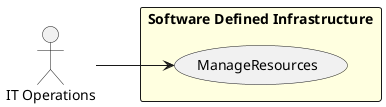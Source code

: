 @startuml

left to right direction
Actor "IT Operations" as ITOperations


rectangle "Software Defined Infrastructure" #lightyellow {
usecase "ManageResources" as ManageResources
    ITOperations --> ManageResources
    }


@enduml
